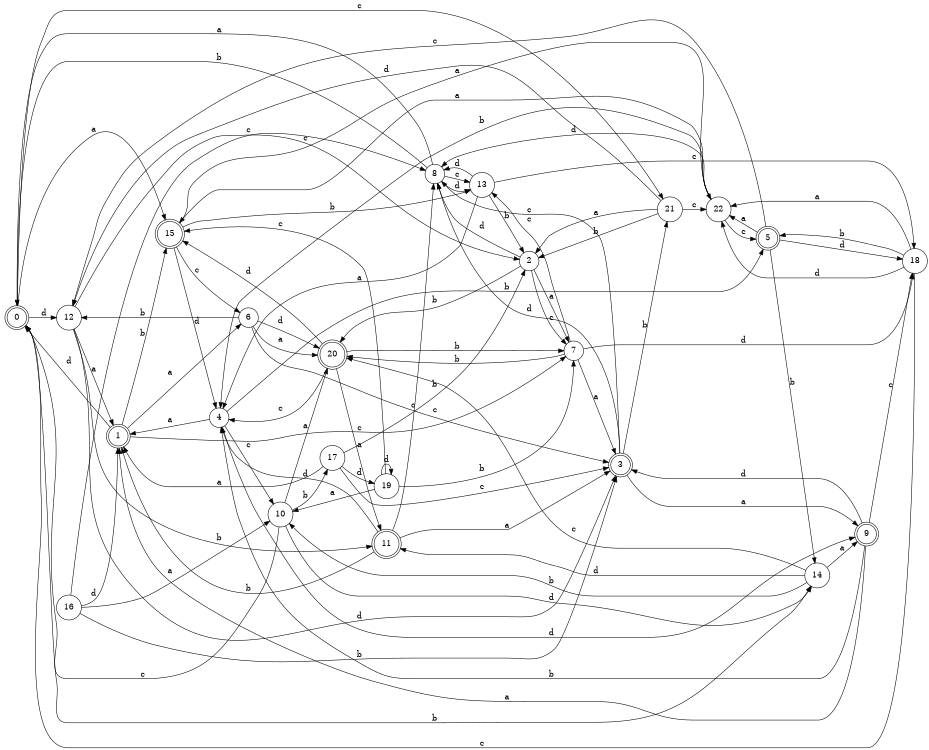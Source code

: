 digraph n19_4 {
__start0 [label="" shape="none"];

rankdir=LR;
size="8,5";

s0 [style="rounded,filled", color="black", fillcolor="white" shape="doublecircle", label="0"];
s1 [style="rounded,filled", color="black", fillcolor="white" shape="doublecircle", label="1"];
s2 [style="filled", color="black", fillcolor="white" shape="circle", label="2"];
s3 [style="rounded,filled", color="black", fillcolor="white" shape="doublecircle", label="3"];
s4 [style="filled", color="black", fillcolor="white" shape="circle", label="4"];
s5 [style="rounded,filled", color="black", fillcolor="white" shape="doublecircle", label="5"];
s6 [style="filled", color="black", fillcolor="white" shape="circle", label="6"];
s7 [style="filled", color="black", fillcolor="white" shape="circle", label="7"];
s8 [style="filled", color="black", fillcolor="white" shape="circle", label="8"];
s9 [style="rounded,filled", color="black", fillcolor="white" shape="doublecircle", label="9"];
s10 [style="filled", color="black", fillcolor="white" shape="circle", label="10"];
s11 [style="rounded,filled", color="black", fillcolor="white" shape="doublecircle", label="11"];
s12 [style="filled", color="black", fillcolor="white" shape="circle", label="12"];
s13 [style="filled", color="black", fillcolor="white" shape="circle", label="13"];
s14 [style="filled", color="black", fillcolor="white" shape="circle", label="14"];
s15 [style="rounded,filled", color="black", fillcolor="white" shape="doublecircle", label="15"];
s16 [style="filled", color="black", fillcolor="white" shape="circle", label="16"];
s17 [style="filled", color="black", fillcolor="white" shape="circle", label="17"];
s18 [style="filled", color="black", fillcolor="white" shape="circle", label="18"];
s19 [style="filled", color="black", fillcolor="white" shape="circle", label="19"];
s20 [style="rounded,filled", color="black", fillcolor="white" shape="doublecircle", label="20"];
s21 [style="filled", color="black", fillcolor="white" shape="circle", label="21"];
s22 [style="filled", color="black", fillcolor="white" shape="circle", label="22"];
s0 -> s15 [label="a"];
s0 -> s14 [label="b"];
s0 -> s21 [label="c"];
s0 -> s12 [label="d"];
s1 -> s6 [label="a"];
s1 -> s15 [label="b"];
s1 -> s7 [label="c"];
s1 -> s0 [label="d"];
s2 -> s7 [label="a"];
s2 -> s20 [label="b"];
s2 -> s7 [label="c"];
s2 -> s8 [label="d"];
s3 -> s9 [label="a"];
s3 -> s21 [label="b"];
s3 -> s8 [label="c"];
s3 -> s8 [label="d"];
s4 -> s1 [label="a"];
s4 -> s5 [label="b"];
s4 -> s10 [label="c"];
s4 -> s9 [label="d"];
s5 -> s22 [label="a"];
s5 -> s14 [label="b"];
s5 -> s12 [label="c"];
s5 -> s18 [label="d"];
s6 -> s20 [label="a"];
s6 -> s12 [label="b"];
s6 -> s3 [label="c"];
s6 -> s20 [label="d"];
s7 -> s3 [label="a"];
s7 -> s20 [label="b"];
s7 -> s13 [label="c"];
s7 -> s18 [label="d"];
s8 -> s0 [label="a"];
s8 -> s0 [label="b"];
s8 -> s13 [label="c"];
s8 -> s13 [label="d"];
s9 -> s1 [label="a"];
s9 -> s4 [label="b"];
s9 -> s18 [label="c"];
s9 -> s3 [label="d"];
s10 -> s20 [label="a"];
s10 -> s17 [label="b"];
s10 -> s0 [label="c"];
s10 -> s14 [label="d"];
s11 -> s3 [label="a"];
s11 -> s1 [label="b"];
s11 -> s8 [label="c"];
s11 -> s4 [label="d"];
s12 -> s1 [label="a"];
s12 -> s11 [label="b"];
s12 -> s2 [label="c"];
s12 -> s3 [label="d"];
s13 -> s4 [label="a"];
s13 -> s2 [label="b"];
s13 -> s18 [label="c"];
s13 -> s8 [label="d"];
s14 -> s9 [label="a"];
s14 -> s10 [label="b"];
s14 -> s20 [label="c"];
s14 -> s11 [label="d"];
s15 -> s22 [label="a"];
s15 -> s13 [label="b"];
s15 -> s6 [label="c"];
s15 -> s4 [label="d"];
s16 -> s10 [label="a"];
s16 -> s3 [label="b"];
s16 -> s8 [label="c"];
s16 -> s1 [label="d"];
s17 -> s1 [label="a"];
s17 -> s2 [label="b"];
s17 -> s3 [label="c"];
s17 -> s19 [label="d"];
s18 -> s22 [label="a"];
s18 -> s5 [label="b"];
s18 -> s0 [label="c"];
s18 -> s22 [label="d"];
s19 -> s10 [label="a"];
s19 -> s7 [label="b"];
s19 -> s15 [label="c"];
s19 -> s19 [label="d"];
s20 -> s11 [label="a"];
s20 -> s7 [label="b"];
s20 -> s4 [label="c"];
s20 -> s15 [label="d"];
s21 -> s2 [label="a"];
s21 -> s2 [label="b"];
s21 -> s22 [label="c"];
s21 -> s12 [label="d"];
s22 -> s15 [label="a"];
s22 -> s4 [label="b"];
s22 -> s5 [label="c"];
s22 -> s8 [label="d"];

}